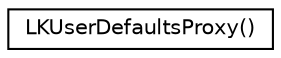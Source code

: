 digraph "Graphical Class Hierarchy"
{
  edge [fontname="Helvetica",fontsize="10",labelfontname="Helvetica",labelfontsize="10"];
  node [fontname="Helvetica",fontsize="10",shape=record];
  rankdir="LR";
  Node0 [label="LKUserDefaultsProxy()",height=0.2,width=0.4,color="black", fillcolor="white", style="filled",URL="$category_l_k_user_defaults_proxy_07_08.html"];
}
